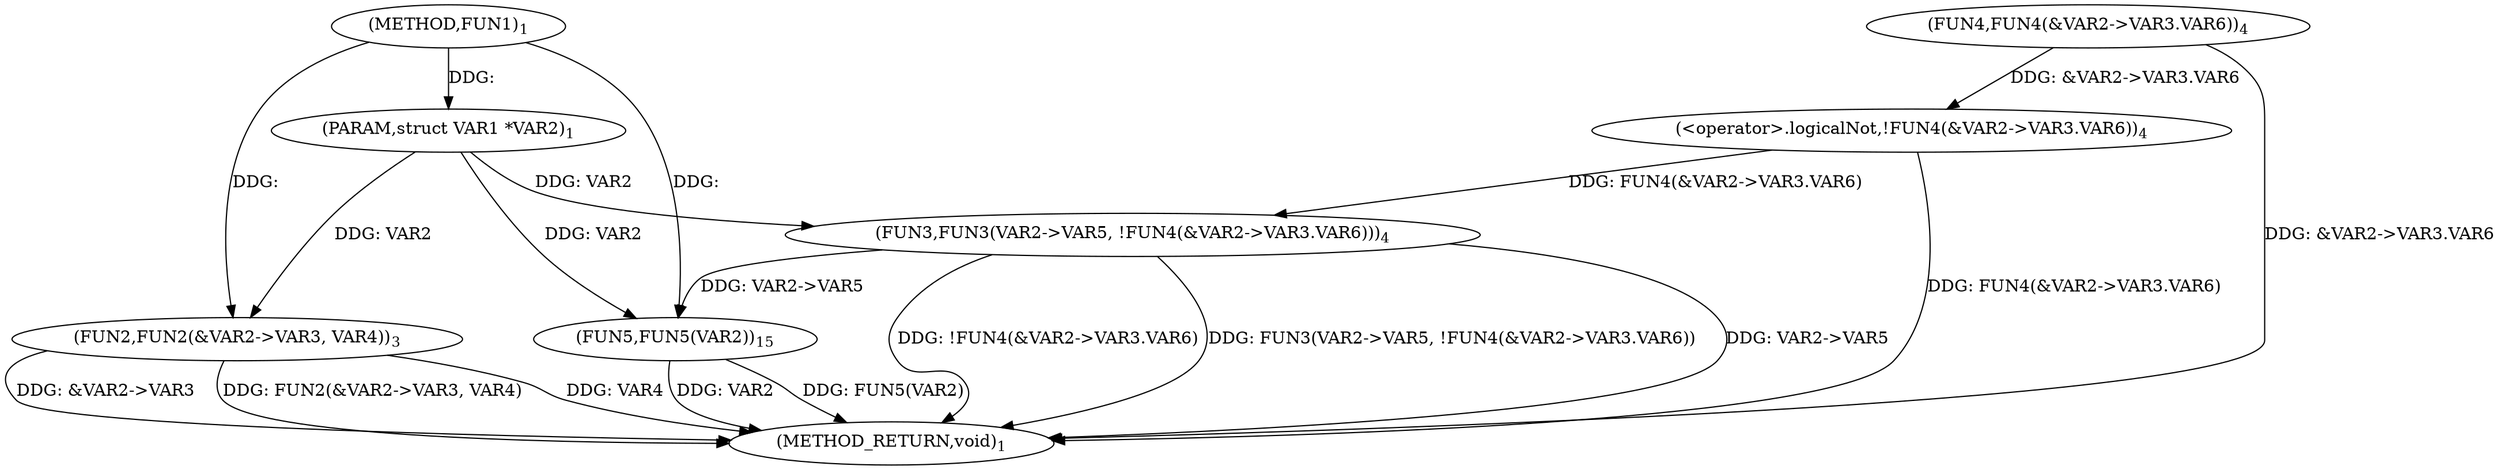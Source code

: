 digraph "FUN1" {  
"8" [label = <(METHOD,FUN1)<SUB>1</SUB>> ]
"31" [label = <(METHOD_RETURN,void)<SUB>1</SUB>> ]
"9" [label = <(PARAM,struct VAR1 *VAR2)<SUB>1</SUB>> ]
"11" [label = <(FUN2,FUN2(&amp;VAR2-&gt;VAR3, VAR4))<SUB>3</SUB>> ]
"17" [label = <(FUN3,FUN3(VAR2-&gt;VAR5, !FUN4(&amp;VAR2-&gt;VAR3.VAR6)))<SUB>4</SUB>> ]
"29" [label = <(FUN5,FUN5(VAR2))<SUB>15</SUB>> ]
"21" [label = <(&lt;operator&gt;.logicalNot,!FUN4(&amp;VAR2-&gt;VAR3.VAR6))<SUB>4</SUB>> ]
"22" [label = <(FUN4,FUN4(&amp;VAR2-&gt;VAR3.VAR6))<SUB>4</SUB>> ]
  "11" -> "31"  [ label = "DDG: &amp;VAR2-&gt;VAR3"] 
  "11" -> "31"  [ label = "DDG: FUN2(&amp;VAR2-&gt;VAR3, VAR4)"] 
  "17" -> "31"  [ label = "DDG: VAR2-&gt;VAR5"] 
  "22" -> "31"  [ label = "DDG: &amp;VAR2-&gt;VAR3.VAR6"] 
  "21" -> "31"  [ label = "DDG: FUN4(&amp;VAR2-&gt;VAR3.VAR6)"] 
  "17" -> "31"  [ label = "DDG: !FUN4(&amp;VAR2-&gt;VAR3.VAR6)"] 
  "17" -> "31"  [ label = "DDG: FUN3(VAR2-&gt;VAR5, !FUN4(&amp;VAR2-&gt;VAR3.VAR6))"] 
  "29" -> "31"  [ label = "DDG: VAR2"] 
  "29" -> "31"  [ label = "DDG: FUN5(VAR2)"] 
  "11" -> "31"  [ label = "DDG: VAR4"] 
  "8" -> "9"  [ label = "DDG: "] 
  "9" -> "11"  [ label = "DDG: VAR2"] 
  "8" -> "11"  [ label = "DDG: "] 
  "9" -> "17"  [ label = "DDG: VAR2"] 
  "21" -> "17"  [ label = "DDG: FUN4(&amp;VAR2-&gt;VAR3.VAR6)"] 
  "9" -> "29"  [ label = "DDG: VAR2"] 
  "17" -> "29"  [ label = "DDG: VAR2-&gt;VAR5"] 
  "8" -> "29"  [ label = "DDG: "] 
  "22" -> "21"  [ label = "DDG: &amp;VAR2-&gt;VAR3.VAR6"] 
}
